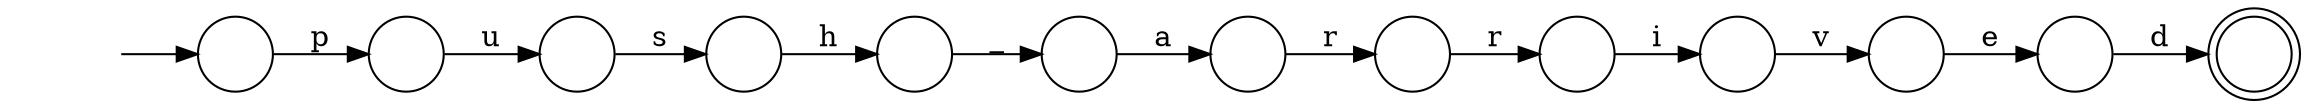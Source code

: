 digraph Automaton {
  rankdir = LR;
  0 [shape=doublecircle,label=""];
  1 [shape=circle,label=""];
  1 -> 3 [label="v"]
  2 [shape=circle,label=""];
  2 -> 0 [label="d"]
  3 [shape=circle,label=""];
  3 -> 2 [label="e"]
  4 [shape=circle,label=""];
  4 -> 8 [label="h"]
  5 [shape=circle,label=""];
  5 -> 11 [label="u"]
  6 [shape=circle,label=""];
  6 -> 9 [label="r"]
  7 [shape=circle,label=""];
  7 -> 10 [label="a"]
  8 [shape=circle,label=""];
  8 -> 7 [label="_"]
  9 [shape=circle,label=""];
  9 -> 1 [label="i"]
  10 [shape=circle,label=""];
  10 -> 6 [label="r"]
  11 [shape=circle,label=""];
  11 -> 4 [label="s"]
  12 [shape=circle,label=""];
  initial [shape=plaintext,label=""];
  initial -> 12
  12 -> 5 [label="p"]
}

